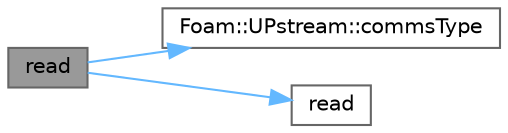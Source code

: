digraph "read"
{
 // LATEX_PDF_SIZE
  bgcolor="transparent";
  edge [fontname=Helvetica,fontsize=10,labelfontname=Helvetica,labelfontsize=10];
  node [fontname=Helvetica,fontsize=10,shape=box,height=0.2,width=0.4];
  rankdir="LR";
  Node1 [id="Node000001",label="read",height=0.2,width=0.4,color="gray40", fillcolor="grey60", style="filled", fontcolor="black",tooltip=" "];
  Node1 -> Node2 [id="edge1_Node000001_Node000002",color="steelblue1",style="solid",tooltip=" "];
  Node2 [id="Node000002",label="Foam::UPstream::commsType",height=0.2,width=0.4,color="grey40", fillcolor="white", style="filled",URL="$classFoam_1_1UPstream.html#a7dbaf55ce649dfdcf57b374ad5f5c92a",tooltip=" "];
  Node1 -> Node3 [id="edge2_Node000001_Node000003",color="steelblue1",style="solid",tooltip=" "];
  Node3 [id="Node000003",label="read",height=0.2,width=0.4,color="grey40", fillcolor="white", style="filled",URL="$classFoam_1_1UIPstream.html#aa25ad5b49954a586d9226dbe6160d671",tooltip=" "];
}
